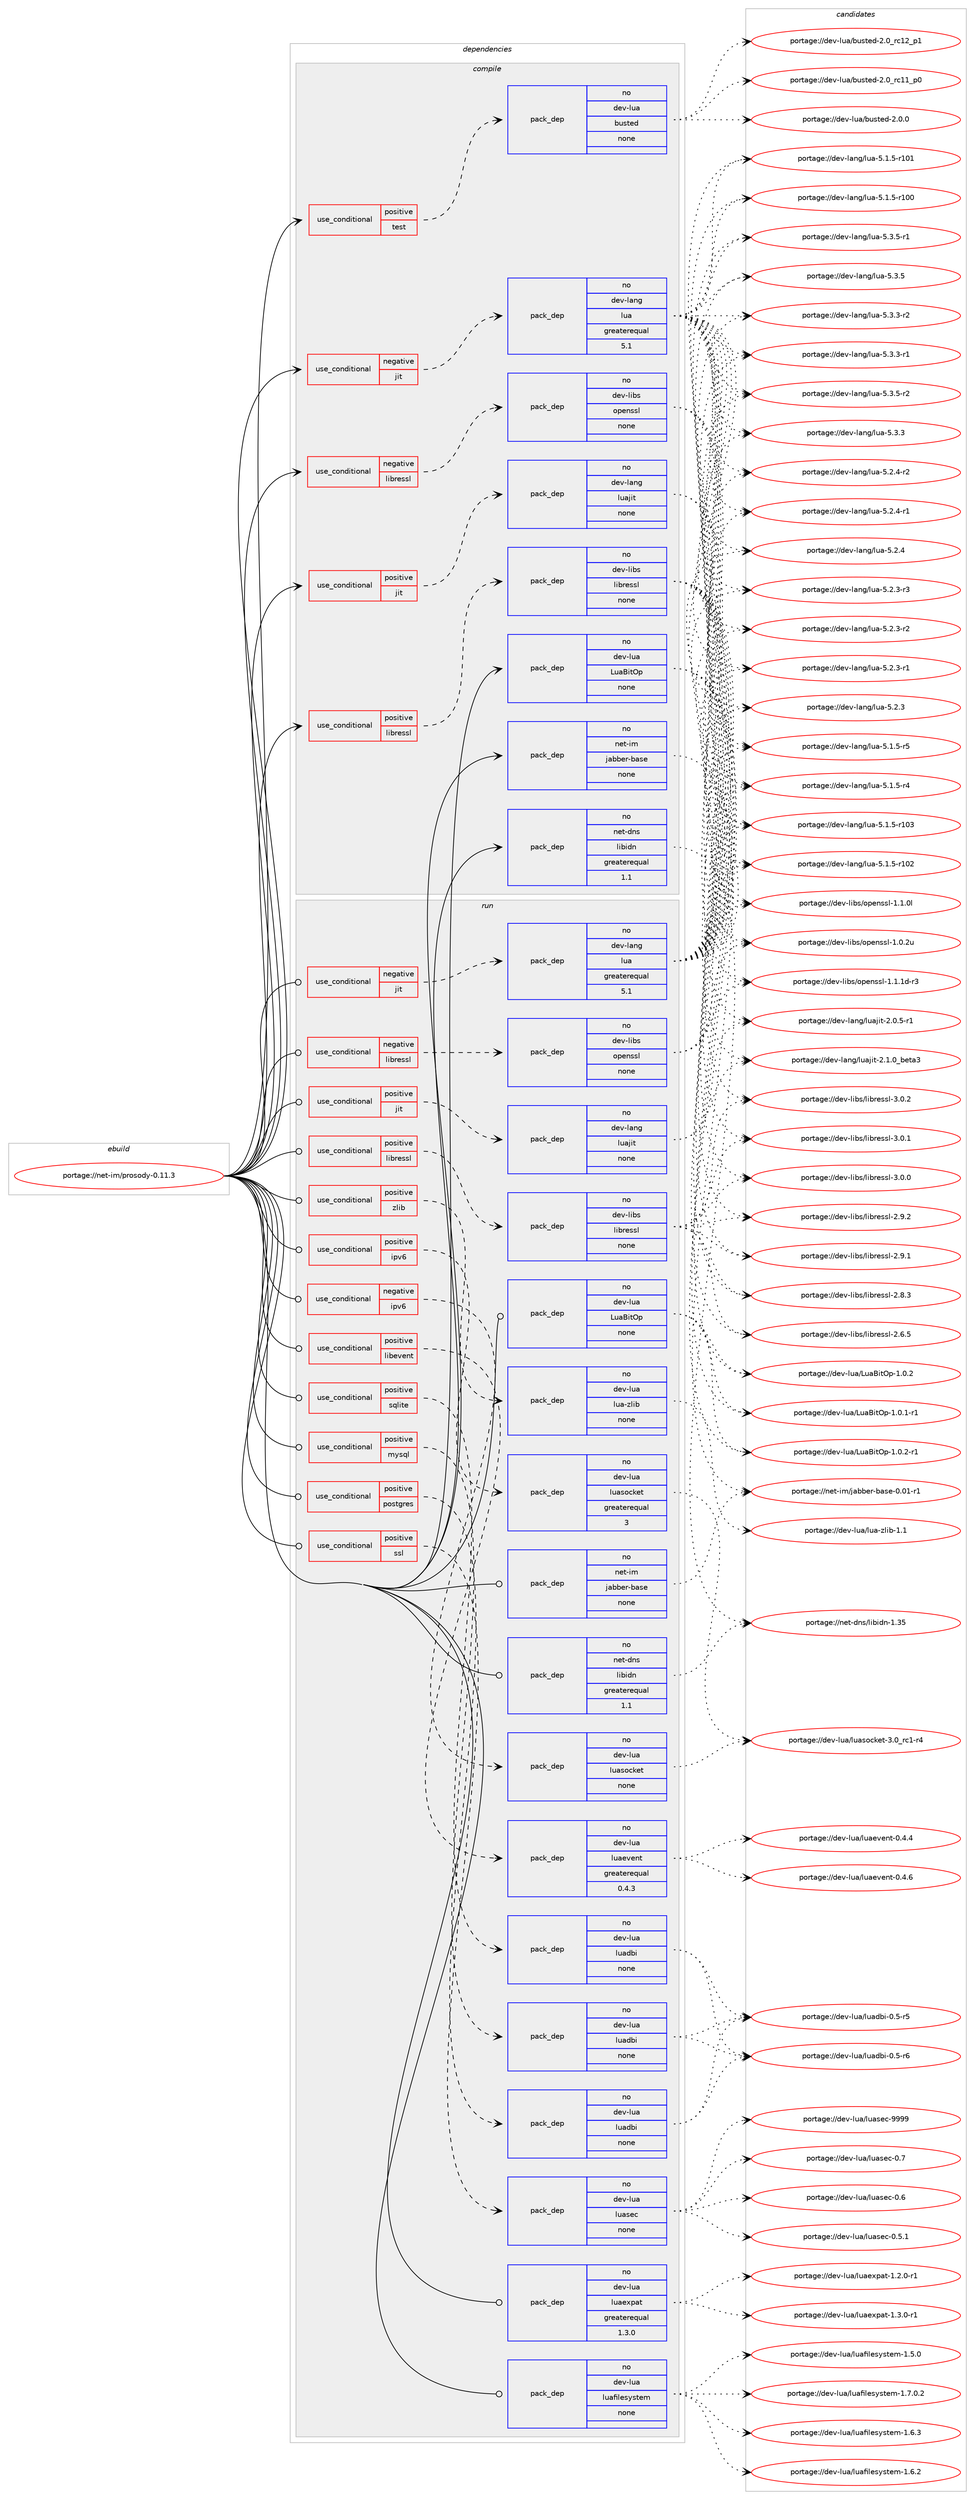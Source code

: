 digraph prolog {

# *************
# Graph options
# *************

newrank=true;
concentrate=true;
compound=true;
graph [rankdir=LR,fontname=Helvetica,fontsize=10,ranksep=1.5];#, ranksep=2.5, nodesep=0.2];
edge  [arrowhead=vee];
node  [fontname=Helvetica,fontsize=10];

# **********
# The ebuild
# **********

subgraph cluster_leftcol {
color=gray;
rank=same;
label=<<i>ebuild</i>>;
id [label="portage://net-im/prosody-0.11.3", color=red, width=4, href="../net-im/prosody-0.11.3.svg"];
}

# ****************
# The dependencies
# ****************

subgraph cluster_midcol {
color=gray;
label=<<i>dependencies</i>>;
subgraph cluster_compile {
fillcolor="#eeeeee";
style=filled;
label=<<i>compile</i>>;
subgraph cond4351 {
dependency25172 [label=<<TABLE BORDER="0" CELLBORDER="1" CELLSPACING="0" CELLPADDING="4"><TR><TD ROWSPAN="3" CELLPADDING="10">use_conditional</TD></TR><TR><TD>negative</TD></TR><TR><TD>jit</TD></TR></TABLE>>, shape=none, color=red];
subgraph pack20435 {
dependency25173 [label=<<TABLE BORDER="0" CELLBORDER="1" CELLSPACING="0" CELLPADDING="4" WIDTH="220"><TR><TD ROWSPAN="6" CELLPADDING="30">pack_dep</TD></TR><TR><TD WIDTH="110">no</TD></TR><TR><TD>dev-lang</TD></TR><TR><TD>lua</TD></TR><TR><TD>greaterequal</TD></TR><TR><TD>5.1</TD></TR></TABLE>>, shape=none, color=blue];
}
dependency25172:e -> dependency25173:w [weight=20,style="dashed",arrowhead="vee"];
}
id:e -> dependency25172:w [weight=20,style="solid",arrowhead="vee"];
subgraph cond4352 {
dependency25174 [label=<<TABLE BORDER="0" CELLBORDER="1" CELLSPACING="0" CELLPADDING="4"><TR><TD ROWSPAN="3" CELLPADDING="10">use_conditional</TD></TR><TR><TD>negative</TD></TR><TR><TD>libressl</TD></TR></TABLE>>, shape=none, color=red];
subgraph pack20436 {
dependency25175 [label=<<TABLE BORDER="0" CELLBORDER="1" CELLSPACING="0" CELLPADDING="4" WIDTH="220"><TR><TD ROWSPAN="6" CELLPADDING="30">pack_dep</TD></TR><TR><TD WIDTH="110">no</TD></TR><TR><TD>dev-libs</TD></TR><TR><TD>openssl</TD></TR><TR><TD>none</TD></TR><TR><TD></TD></TR></TABLE>>, shape=none, color=blue];
}
dependency25174:e -> dependency25175:w [weight=20,style="dashed",arrowhead="vee"];
}
id:e -> dependency25174:w [weight=20,style="solid",arrowhead="vee"];
subgraph cond4353 {
dependency25176 [label=<<TABLE BORDER="0" CELLBORDER="1" CELLSPACING="0" CELLPADDING="4"><TR><TD ROWSPAN="3" CELLPADDING="10">use_conditional</TD></TR><TR><TD>positive</TD></TR><TR><TD>jit</TD></TR></TABLE>>, shape=none, color=red];
subgraph pack20437 {
dependency25177 [label=<<TABLE BORDER="0" CELLBORDER="1" CELLSPACING="0" CELLPADDING="4" WIDTH="220"><TR><TD ROWSPAN="6" CELLPADDING="30">pack_dep</TD></TR><TR><TD WIDTH="110">no</TD></TR><TR><TD>dev-lang</TD></TR><TR><TD>luajit</TD></TR><TR><TD>none</TD></TR><TR><TD></TD></TR></TABLE>>, shape=none, color=blue];
}
dependency25176:e -> dependency25177:w [weight=20,style="dashed",arrowhead="vee"];
}
id:e -> dependency25176:w [weight=20,style="solid",arrowhead="vee"];
subgraph cond4354 {
dependency25178 [label=<<TABLE BORDER="0" CELLBORDER="1" CELLSPACING="0" CELLPADDING="4"><TR><TD ROWSPAN="3" CELLPADDING="10">use_conditional</TD></TR><TR><TD>positive</TD></TR><TR><TD>libressl</TD></TR></TABLE>>, shape=none, color=red];
subgraph pack20438 {
dependency25179 [label=<<TABLE BORDER="0" CELLBORDER="1" CELLSPACING="0" CELLPADDING="4" WIDTH="220"><TR><TD ROWSPAN="6" CELLPADDING="30">pack_dep</TD></TR><TR><TD WIDTH="110">no</TD></TR><TR><TD>dev-libs</TD></TR><TR><TD>libressl</TD></TR><TR><TD>none</TD></TR><TR><TD></TD></TR></TABLE>>, shape=none, color=blue];
}
dependency25178:e -> dependency25179:w [weight=20,style="dashed",arrowhead="vee"];
}
id:e -> dependency25178:w [weight=20,style="solid",arrowhead="vee"];
subgraph cond4355 {
dependency25180 [label=<<TABLE BORDER="0" CELLBORDER="1" CELLSPACING="0" CELLPADDING="4"><TR><TD ROWSPAN="3" CELLPADDING="10">use_conditional</TD></TR><TR><TD>positive</TD></TR><TR><TD>test</TD></TR></TABLE>>, shape=none, color=red];
subgraph pack20439 {
dependency25181 [label=<<TABLE BORDER="0" CELLBORDER="1" CELLSPACING="0" CELLPADDING="4" WIDTH="220"><TR><TD ROWSPAN="6" CELLPADDING="30">pack_dep</TD></TR><TR><TD WIDTH="110">no</TD></TR><TR><TD>dev-lua</TD></TR><TR><TD>busted</TD></TR><TR><TD>none</TD></TR><TR><TD></TD></TR></TABLE>>, shape=none, color=blue];
}
dependency25180:e -> dependency25181:w [weight=20,style="dashed",arrowhead="vee"];
}
id:e -> dependency25180:w [weight=20,style="solid",arrowhead="vee"];
subgraph pack20440 {
dependency25182 [label=<<TABLE BORDER="0" CELLBORDER="1" CELLSPACING="0" CELLPADDING="4" WIDTH="220"><TR><TD ROWSPAN="6" CELLPADDING="30">pack_dep</TD></TR><TR><TD WIDTH="110">no</TD></TR><TR><TD>dev-lua</TD></TR><TR><TD>LuaBitOp</TD></TR><TR><TD>none</TD></TR><TR><TD></TD></TR></TABLE>>, shape=none, color=blue];
}
id:e -> dependency25182:w [weight=20,style="solid",arrowhead="vee"];
subgraph pack20441 {
dependency25183 [label=<<TABLE BORDER="0" CELLBORDER="1" CELLSPACING="0" CELLPADDING="4" WIDTH="220"><TR><TD ROWSPAN="6" CELLPADDING="30">pack_dep</TD></TR><TR><TD WIDTH="110">no</TD></TR><TR><TD>net-dns</TD></TR><TR><TD>libidn</TD></TR><TR><TD>greaterequal</TD></TR><TR><TD>1.1</TD></TR></TABLE>>, shape=none, color=blue];
}
id:e -> dependency25183:w [weight=20,style="solid",arrowhead="vee"];
subgraph pack20442 {
dependency25184 [label=<<TABLE BORDER="0" CELLBORDER="1" CELLSPACING="0" CELLPADDING="4" WIDTH="220"><TR><TD ROWSPAN="6" CELLPADDING="30">pack_dep</TD></TR><TR><TD WIDTH="110">no</TD></TR><TR><TD>net-im</TD></TR><TR><TD>jabber-base</TD></TR><TR><TD>none</TD></TR><TR><TD></TD></TR></TABLE>>, shape=none, color=blue];
}
id:e -> dependency25184:w [weight=20,style="solid",arrowhead="vee"];
}
subgraph cluster_compileandrun {
fillcolor="#eeeeee";
style=filled;
label=<<i>compile and run</i>>;
}
subgraph cluster_run {
fillcolor="#eeeeee";
style=filled;
label=<<i>run</i>>;
subgraph cond4356 {
dependency25185 [label=<<TABLE BORDER="0" CELLBORDER="1" CELLSPACING="0" CELLPADDING="4"><TR><TD ROWSPAN="3" CELLPADDING="10">use_conditional</TD></TR><TR><TD>negative</TD></TR><TR><TD>ipv6</TD></TR></TABLE>>, shape=none, color=red];
subgraph pack20443 {
dependency25186 [label=<<TABLE BORDER="0" CELLBORDER="1" CELLSPACING="0" CELLPADDING="4" WIDTH="220"><TR><TD ROWSPAN="6" CELLPADDING="30">pack_dep</TD></TR><TR><TD WIDTH="110">no</TD></TR><TR><TD>dev-lua</TD></TR><TR><TD>luasocket</TD></TR><TR><TD>none</TD></TR><TR><TD></TD></TR></TABLE>>, shape=none, color=blue];
}
dependency25185:e -> dependency25186:w [weight=20,style="dashed",arrowhead="vee"];
}
id:e -> dependency25185:w [weight=20,style="solid",arrowhead="odot"];
subgraph cond4357 {
dependency25187 [label=<<TABLE BORDER="0" CELLBORDER="1" CELLSPACING="0" CELLPADDING="4"><TR><TD ROWSPAN="3" CELLPADDING="10">use_conditional</TD></TR><TR><TD>negative</TD></TR><TR><TD>jit</TD></TR></TABLE>>, shape=none, color=red];
subgraph pack20444 {
dependency25188 [label=<<TABLE BORDER="0" CELLBORDER="1" CELLSPACING="0" CELLPADDING="4" WIDTH="220"><TR><TD ROWSPAN="6" CELLPADDING="30">pack_dep</TD></TR><TR><TD WIDTH="110">no</TD></TR><TR><TD>dev-lang</TD></TR><TR><TD>lua</TD></TR><TR><TD>greaterequal</TD></TR><TR><TD>5.1</TD></TR></TABLE>>, shape=none, color=blue];
}
dependency25187:e -> dependency25188:w [weight=20,style="dashed",arrowhead="vee"];
}
id:e -> dependency25187:w [weight=20,style="solid",arrowhead="odot"];
subgraph cond4358 {
dependency25189 [label=<<TABLE BORDER="0" CELLBORDER="1" CELLSPACING="0" CELLPADDING="4"><TR><TD ROWSPAN="3" CELLPADDING="10">use_conditional</TD></TR><TR><TD>negative</TD></TR><TR><TD>libressl</TD></TR></TABLE>>, shape=none, color=red];
subgraph pack20445 {
dependency25190 [label=<<TABLE BORDER="0" CELLBORDER="1" CELLSPACING="0" CELLPADDING="4" WIDTH="220"><TR><TD ROWSPAN="6" CELLPADDING="30">pack_dep</TD></TR><TR><TD WIDTH="110">no</TD></TR><TR><TD>dev-libs</TD></TR><TR><TD>openssl</TD></TR><TR><TD>none</TD></TR><TR><TD></TD></TR></TABLE>>, shape=none, color=blue];
}
dependency25189:e -> dependency25190:w [weight=20,style="dashed",arrowhead="vee"];
}
id:e -> dependency25189:w [weight=20,style="solid",arrowhead="odot"];
subgraph cond4359 {
dependency25191 [label=<<TABLE BORDER="0" CELLBORDER="1" CELLSPACING="0" CELLPADDING="4"><TR><TD ROWSPAN="3" CELLPADDING="10">use_conditional</TD></TR><TR><TD>positive</TD></TR><TR><TD>ipv6</TD></TR></TABLE>>, shape=none, color=red];
subgraph pack20446 {
dependency25192 [label=<<TABLE BORDER="0" CELLBORDER="1" CELLSPACING="0" CELLPADDING="4" WIDTH="220"><TR><TD ROWSPAN="6" CELLPADDING="30">pack_dep</TD></TR><TR><TD WIDTH="110">no</TD></TR><TR><TD>dev-lua</TD></TR><TR><TD>luasocket</TD></TR><TR><TD>greaterequal</TD></TR><TR><TD>3</TD></TR></TABLE>>, shape=none, color=blue];
}
dependency25191:e -> dependency25192:w [weight=20,style="dashed",arrowhead="vee"];
}
id:e -> dependency25191:w [weight=20,style="solid",arrowhead="odot"];
subgraph cond4360 {
dependency25193 [label=<<TABLE BORDER="0" CELLBORDER="1" CELLSPACING="0" CELLPADDING="4"><TR><TD ROWSPAN="3" CELLPADDING="10">use_conditional</TD></TR><TR><TD>positive</TD></TR><TR><TD>jit</TD></TR></TABLE>>, shape=none, color=red];
subgraph pack20447 {
dependency25194 [label=<<TABLE BORDER="0" CELLBORDER="1" CELLSPACING="0" CELLPADDING="4" WIDTH="220"><TR><TD ROWSPAN="6" CELLPADDING="30">pack_dep</TD></TR><TR><TD WIDTH="110">no</TD></TR><TR><TD>dev-lang</TD></TR><TR><TD>luajit</TD></TR><TR><TD>none</TD></TR><TR><TD></TD></TR></TABLE>>, shape=none, color=blue];
}
dependency25193:e -> dependency25194:w [weight=20,style="dashed",arrowhead="vee"];
}
id:e -> dependency25193:w [weight=20,style="solid",arrowhead="odot"];
subgraph cond4361 {
dependency25195 [label=<<TABLE BORDER="0" CELLBORDER="1" CELLSPACING="0" CELLPADDING="4"><TR><TD ROWSPAN="3" CELLPADDING="10">use_conditional</TD></TR><TR><TD>positive</TD></TR><TR><TD>libevent</TD></TR></TABLE>>, shape=none, color=red];
subgraph pack20448 {
dependency25196 [label=<<TABLE BORDER="0" CELLBORDER="1" CELLSPACING="0" CELLPADDING="4" WIDTH="220"><TR><TD ROWSPAN="6" CELLPADDING="30">pack_dep</TD></TR><TR><TD WIDTH="110">no</TD></TR><TR><TD>dev-lua</TD></TR><TR><TD>luaevent</TD></TR><TR><TD>greaterequal</TD></TR><TR><TD>0.4.3</TD></TR></TABLE>>, shape=none, color=blue];
}
dependency25195:e -> dependency25196:w [weight=20,style="dashed",arrowhead="vee"];
}
id:e -> dependency25195:w [weight=20,style="solid",arrowhead="odot"];
subgraph cond4362 {
dependency25197 [label=<<TABLE BORDER="0" CELLBORDER="1" CELLSPACING="0" CELLPADDING="4"><TR><TD ROWSPAN="3" CELLPADDING="10">use_conditional</TD></TR><TR><TD>positive</TD></TR><TR><TD>libressl</TD></TR></TABLE>>, shape=none, color=red];
subgraph pack20449 {
dependency25198 [label=<<TABLE BORDER="0" CELLBORDER="1" CELLSPACING="0" CELLPADDING="4" WIDTH="220"><TR><TD ROWSPAN="6" CELLPADDING="30">pack_dep</TD></TR><TR><TD WIDTH="110">no</TD></TR><TR><TD>dev-libs</TD></TR><TR><TD>libressl</TD></TR><TR><TD>none</TD></TR><TR><TD></TD></TR></TABLE>>, shape=none, color=blue];
}
dependency25197:e -> dependency25198:w [weight=20,style="dashed",arrowhead="vee"];
}
id:e -> dependency25197:w [weight=20,style="solid",arrowhead="odot"];
subgraph cond4363 {
dependency25199 [label=<<TABLE BORDER="0" CELLBORDER="1" CELLSPACING="0" CELLPADDING="4"><TR><TD ROWSPAN="3" CELLPADDING="10">use_conditional</TD></TR><TR><TD>positive</TD></TR><TR><TD>mysql</TD></TR></TABLE>>, shape=none, color=red];
subgraph pack20450 {
dependency25200 [label=<<TABLE BORDER="0" CELLBORDER="1" CELLSPACING="0" CELLPADDING="4" WIDTH="220"><TR><TD ROWSPAN="6" CELLPADDING="30">pack_dep</TD></TR><TR><TD WIDTH="110">no</TD></TR><TR><TD>dev-lua</TD></TR><TR><TD>luadbi</TD></TR><TR><TD>none</TD></TR><TR><TD></TD></TR></TABLE>>, shape=none, color=blue];
}
dependency25199:e -> dependency25200:w [weight=20,style="dashed",arrowhead="vee"];
}
id:e -> dependency25199:w [weight=20,style="solid",arrowhead="odot"];
subgraph cond4364 {
dependency25201 [label=<<TABLE BORDER="0" CELLBORDER="1" CELLSPACING="0" CELLPADDING="4"><TR><TD ROWSPAN="3" CELLPADDING="10">use_conditional</TD></TR><TR><TD>positive</TD></TR><TR><TD>postgres</TD></TR></TABLE>>, shape=none, color=red];
subgraph pack20451 {
dependency25202 [label=<<TABLE BORDER="0" CELLBORDER="1" CELLSPACING="0" CELLPADDING="4" WIDTH="220"><TR><TD ROWSPAN="6" CELLPADDING="30">pack_dep</TD></TR><TR><TD WIDTH="110">no</TD></TR><TR><TD>dev-lua</TD></TR><TR><TD>luadbi</TD></TR><TR><TD>none</TD></TR><TR><TD></TD></TR></TABLE>>, shape=none, color=blue];
}
dependency25201:e -> dependency25202:w [weight=20,style="dashed",arrowhead="vee"];
}
id:e -> dependency25201:w [weight=20,style="solid",arrowhead="odot"];
subgraph cond4365 {
dependency25203 [label=<<TABLE BORDER="0" CELLBORDER="1" CELLSPACING="0" CELLPADDING="4"><TR><TD ROWSPAN="3" CELLPADDING="10">use_conditional</TD></TR><TR><TD>positive</TD></TR><TR><TD>sqlite</TD></TR></TABLE>>, shape=none, color=red];
subgraph pack20452 {
dependency25204 [label=<<TABLE BORDER="0" CELLBORDER="1" CELLSPACING="0" CELLPADDING="4" WIDTH="220"><TR><TD ROWSPAN="6" CELLPADDING="30">pack_dep</TD></TR><TR><TD WIDTH="110">no</TD></TR><TR><TD>dev-lua</TD></TR><TR><TD>luadbi</TD></TR><TR><TD>none</TD></TR><TR><TD></TD></TR></TABLE>>, shape=none, color=blue];
}
dependency25203:e -> dependency25204:w [weight=20,style="dashed",arrowhead="vee"];
}
id:e -> dependency25203:w [weight=20,style="solid",arrowhead="odot"];
subgraph cond4366 {
dependency25205 [label=<<TABLE BORDER="0" CELLBORDER="1" CELLSPACING="0" CELLPADDING="4"><TR><TD ROWSPAN="3" CELLPADDING="10">use_conditional</TD></TR><TR><TD>positive</TD></TR><TR><TD>ssl</TD></TR></TABLE>>, shape=none, color=red];
subgraph pack20453 {
dependency25206 [label=<<TABLE BORDER="0" CELLBORDER="1" CELLSPACING="0" CELLPADDING="4" WIDTH="220"><TR><TD ROWSPAN="6" CELLPADDING="30">pack_dep</TD></TR><TR><TD WIDTH="110">no</TD></TR><TR><TD>dev-lua</TD></TR><TR><TD>luasec</TD></TR><TR><TD>none</TD></TR><TR><TD></TD></TR></TABLE>>, shape=none, color=blue];
}
dependency25205:e -> dependency25206:w [weight=20,style="dashed",arrowhead="vee"];
}
id:e -> dependency25205:w [weight=20,style="solid",arrowhead="odot"];
subgraph cond4367 {
dependency25207 [label=<<TABLE BORDER="0" CELLBORDER="1" CELLSPACING="0" CELLPADDING="4"><TR><TD ROWSPAN="3" CELLPADDING="10">use_conditional</TD></TR><TR><TD>positive</TD></TR><TR><TD>zlib</TD></TR></TABLE>>, shape=none, color=red];
subgraph pack20454 {
dependency25208 [label=<<TABLE BORDER="0" CELLBORDER="1" CELLSPACING="0" CELLPADDING="4" WIDTH="220"><TR><TD ROWSPAN="6" CELLPADDING="30">pack_dep</TD></TR><TR><TD WIDTH="110">no</TD></TR><TR><TD>dev-lua</TD></TR><TR><TD>lua-zlib</TD></TR><TR><TD>none</TD></TR><TR><TD></TD></TR></TABLE>>, shape=none, color=blue];
}
dependency25207:e -> dependency25208:w [weight=20,style="dashed",arrowhead="vee"];
}
id:e -> dependency25207:w [weight=20,style="solid",arrowhead="odot"];
subgraph pack20455 {
dependency25209 [label=<<TABLE BORDER="0" CELLBORDER="1" CELLSPACING="0" CELLPADDING="4" WIDTH="220"><TR><TD ROWSPAN="6" CELLPADDING="30">pack_dep</TD></TR><TR><TD WIDTH="110">no</TD></TR><TR><TD>dev-lua</TD></TR><TR><TD>LuaBitOp</TD></TR><TR><TD>none</TD></TR><TR><TD></TD></TR></TABLE>>, shape=none, color=blue];
}
id:e -> dependency25209:w [weight=20,style="solid",arrowhead="odot"];
subgraph pack20456 {
dependency25210 [label=<<TABLE BORDER="0" CELLBORDER="1" CELLSPACING="0" CELLPADDING="4" WIDTH="220"><TR><TD ROWSPAN="6" CELLPADDING="30">pack_dep</TD></TR><TR><TD WIDTH="110">no</TD></TR><TR><TD>dev-lua</TD></TR><TR><TD>luaexpat</TD></TR><TR><TD>greaterequal</TD></TR><TR><TD>1.3.0</TD></TR></TABLE>>, shape=none, color=blue];
}
id:e -> dependency25210:w [weight=20,style="solid",arrowhead="odot"];
subgraph pack20457 {
dependency25211 [label=<<TABLE BORDER="0" CELLBORDER="1" CELLSPACING="0" CELLPADDING="4" WIDTH="220"><TR><TD ROWSPAN="6" CELLPADDING="30">pack_dep</TD></TR><TR><TD WIDTH="110">no</TD></TR><TR><TD>dev-lua</TD></TR><TR><TD>luafilesystem</TD></TR><TR><TD>none</TD></TR><TR><TD></TD></TR></TABLE>>, shape=none, color=blue];
}
id:e -> dependency25211:w [weight=20,style="solid",arrowhead="odot"];
subgraph pack20458 {
dependency25212 [label=<<TABLE BORDER="0" CELLBORDER="1" CELLSPACING="0" CELLPADDING="4" WIDTH="220"><TR><TD ROWSPAN="6" CELLPADDING="30">pack_dep</TD></TR><TR><TD WIDTH="110">no</TD></TR><TR><TD>net-dns</TD></TR><TR><TD>libidn</TD></TR><TR><TD>greaterequal</TD></TR><TR><TD>1.1</TD></TR></TABLE>>, shape=none, color=blue];
}
id:e -> dependency25212:w [weight=20,style="solid",arrowhead="odot"];
subgraph pack20459 {
dependency25213 [label=<<TABLE BORDER="0" CELLBORDER="1" CELLSPACING="0" CELLPADDING="4" WIDTH="220"><TR><TD ROWSPAN="6" CELLPADDING="30">pack_dep</TD></TR><TR><TD WIDTH="110">no</TD></TR><TR><TD>net-im</TD></TR><TR><TD>jabber-base</TD></TR><TR><TD>none</TD></TR><TR><TD></TD></TR></TABLE>>, shape=none, color=blue];
}
id:e -> dependency25213:w [weight=20,style="solid",arrowhead="odot"];
}
}

# **************
# The candidates
# **************

subgraph cluster_choices {
rank=same;
color=gray;
label=<<i>candidates</i>>;

subgraph choice20435 {
color=black;
nodesep=1;
choice100101118451089711010347108117974553465146534511450 [label="portage://dev-lang/lua-5.3.5-r2", color=red, width=4,href="../dev-lang/lua-5.3.5-r2.svg"];
choice100101118451089711010347108117974553465146534511449 [label="portage://dev-lang/lua-5.3.5-r1", color=red, width=4,href="../dev-lang/lua-5.3.5-r1.svg"];
choice10010111845108971101034710811797455346514653 [label="portage://dev-lang/lua-5.3.5", color=red, width=4,href="../dev-lang/lua-5.3.5.svg"];
choice100101118451089711010347108117974553465146514511450 [label="portage://dev-lang/lua-5.3.3-r2", color=red, width=4,href="../dev-lang/lua-5.3.3-r2.svg"];
choice100101118451089711010347108117974553465146514511449 [label="portage://dev-lang/lua-5.3.3-r1", color=red, width=4,href="../dev-lang/lua-5.3.3-r1.svg"];
choice10010111845108971101034710811797455346514651 [label="portage://dev-lang/lua-5.3.3", color=red, width=4,href="../dev-lang/lua-5.3.3.svg"];
choice100101118451089711010347108117974553465046524511450 [label="portage://dev-lang/lua-5.2.4-r2", color=red, width=4,href="../dev-lang/lua-5.2.4-r2.svg"];
choice100101118451089711010347108117974553465046524511449 [label="portage://dev-lang/lua-5.2.4-r1", color=red, width=4,href="../dev-lang/lua-5.2.4-r1.svg"];
choice10010111845108971101034710811797455346504652 [label="portage://dev-lang/lua-5.2.4", color=red, width=4,href="../dev-lang/lua-5.2.4.svg"];
choice100101118451089711010347108117974553465046514511451 [label="portage://dev-lang/lua-5.2.3-r3", color=red, width=4,href="../dev-lang/lua-5.2.3-r3.svg"];
choice100101118451089711010347108117974553465046514511450 [label="portage://dev-lang/lua-5.2.3-r2", color=red, width=4,href="../dev-lang/lua-5.2.3-r2.svg"];
choice100101118451089711010347108117974553465046514511449 [label="portage://dev-lang/lua-5.2.3-r1", color=red, width=4,href="../dev-lang/lua-5.2.3-r1.svg"];
choice10010111845108971101034710811797455346504651 [label="portage://dev-lang/lua-5.2.3", color=red, width=4,href="../dev-lang/lua-5.2.3.svg"];
choice100101118451089711010347108117974553464946534511453 [label="portage://dev-lang/lua-5.1.5-r5", color=red, width=4,href="../dev-lang/lua-5.1.5-r5.svg"];
choice100101118451089711010347108117974553464946534511452 [label="portage://dev-lang/lua-5.1.5-r4", color=red, width=4,href="../dev-lang/lua-5.1.5-r4.svg"];
choice1001011184510897110103471081179745534649465345114494851 [label="portage://dev-lang/lua-5.1.5-r103", color=red, width=4,href="../dev-lang/lua-5.1.5-r103.svg"];
choice1001011184510897110103471081179745534649465345114494850 [label="portage://dev-lang/lua-5.1.5-r102", color=red, width=4,href="../dev-lang/lua-5.1.5-r102.svg"];
choice1001011184510897110103471081179745534649465345114494849 [label="portage://dev-lang/lua-5.1.5-r101", color=red, width=4,href="../dev-lang/lua-5.1.5-r101.svg"];
choice1001011184510897110103471081179745534649465345114494848 [label="portage://dev-lang/lua-5.1.5-r100", color=red, width=4,href="../dev-lang/lua-5.1.5-r100.svg"];
dependency25173:e -> choice100101118451089711010347108117974553465146534511450:w [style=dotted,weight="100"];
dependency25173:e -> choice100101118451089711010347108117974553465146534511449:w [style=dotted,weight="100"];
dependency25173:e -> choice10010111845108971101034710811797455346514653:w [style=dotted,weight="100"];
dependency25173:e -> choice100101118451089711010347108117974553465146514511450:w [style=dotted,weight="100"];
dependency25173:e -> choice100101118451089711010347108117974553465146514511449:w [style=dotted,weight="100"];
dependency25173:e -> choice10010111845108971101034710811797455346514651:w [style=dotted,weight="100"];
dependency25173:e -> choice100101118451089711010347108117974553465046524511450:w [style=dotted,weight="100"];
dependency25173:e -> choice100101118451089711010347108117974553465046524511449:w [style=dotted,weight="100"];
dependency25173:e -> choice10010111845108971101034710811797455346504652:w [style=dotted,weight="100"];
dependency25173:e -> choice100101118451089711010347108117974553465046514511451:w [style=dotted,weight="100"];
dependency25173:e -> choice100101118451089711010347108117974553465046514511450:w [style=dotted,weight="100"];
dependency25173:e -> choice100101118451089711010347108117974553465046514511449:w [style=dotted,weight="100"];
dependency25173:e -> choice10010111845108971101034710811797455346504651:w [style=dotted,weight="100"];
dependency25173:e -> choice100101118451089711010347108117974553464946534511453:w [style=dotted,weight="100"];
dependency25173:e -> choice100101118451089711010347108117974553464946534511452:w [style=dotted,weight="100"];
dependency25173:e -> choice1001011184510897110103471081179745534649465345114494851:w [style=dotted,weight="100"];
dependency25173:e -> choice1001011184510897110103471081179745534649465345114494850:w [style=dotted,weight="100"];
dependency25173:e -> choice1001011184510897110103471081179745534649465345114494849:w [style=dotted,weight="100"];
dependency25173:e -> choice1001011184510897110103471081179745534649465345114494848:w [style=dotted,weight="100"];
}
subgraph choice20436 {
color=black;
nodesep=1;
choice1001011184510810598115471111121011101151151084549464946491004511451 [label="portage://dev-libs/openssl-1.1.1d-r3", color=red, width=4,href="../dev-libs/openssl-1.1.1d-r3.svg"];
choice100101118451081059811547111112101110115115108454946494648108 [label="portage://dev-libs/openssl-1.1.0l", color=red, width=4,href="../dev-libs/openssl-1.1.0l.svg"];
choice100101118451081059811547111112101110115115108454946484650117 [label="portage://dev-libs/openssl-1.0.2u", color=red, width=4,href="../dev-libs/openssl-1.0.2u.svg"];
dependency25175:e -> choice1001011184510810598115471111121011101151151084549464946491004511451:w [style=dotted,weight="100"];
dependency25175:e -> choice100101118451081059811547111112101110115115108454946494648108:w [style=dotted,weight="100"];
dependency25175:e -> choice100101118451081059811547111112101110115115108454946484650117:w [style=dotted,weight="100"];
}
subgraph choice20437 {
color=black;
nodesep=1;
choice1001011184510897110103471081179710610511645504649464895981011169751 [label="portage://dev-lang/luajit-2.1.0_beta3", color=red, width=4,href="../dev-lang/luajit-2.1.0_beta3.svg"];
choice100101118451089711010347108117971061051164550464846534511449 [label="portage://dev-lang/luajit-2.0.5-r1", color=red, width=4,href="../dev-lang/luajit-2.0.5-r1.svg"];
dependency25177:e -> choice1001011184510897110103471081179710610511645504649464895981011169751:w [style=dotted,weight="100"];
dependency25177:e -> choice100101118451089711010347108117971061051164550464846534511449:w [style=dotted,weight="100"];
}
subgraph choice20438 {
color=black;
nodesep=1;
choice10010111845108105981154710810598114101115115108455146484650 [label="portage://dev-libs/libressl-3.0.2", color=red, width=4,href="../dev-libs/libressl-3.0.2.svg"];
choice10010111845108105981154710810598114101115115108455146484649 [label="portage://dev-libs/libressl-3.0.1", color=red, width=4,href="../dev-libs/libressl-3.0.1.svg"];
choice10010111845108105981154710810598114101115115108455146484648 [label="portage://dev-libs/libressl-3.0.0", color=red, width=4,href="../dev-libs/libressl-3.0.0.svg"];
choice10010111845108105981154710810598114101115115108455046574650 [label="portage://dev-libs/libressl-2.9.2", color=red, width=4,href="../dev-libs/libressl-2.9.2.svg"];
choice10010111845108105981154710810598114101115115108455046574649 [label="portage://dev-libs/libressl-2.9.1", color=red, width=4,href="../dev-libs/libressl-2.9.1.svg"];
choice10010111845108105981154710810598114101115115108455046564651 [label="portage://dev-libs/libressl-2.8.3", color=red, width=4,href="../dev-libs/libressl-2.8.3.svg"];
choice10010111845108105981154710810598114101115115108455046544653 [label="portage://dev-libs/libressl-2.6.5", color=red, width=4,href="../dev-libs/libressl-2.6.5.svg"];
dependency25179:e -> choice10010111845108105981154710810598114101115115108455146484650:w [style=dotted,weight="100"];
dependency25179:e -> choice10010111845108105981154710810598114101115115108455146484649:w [style=dotted,weight="100"];
dependency25179:e -> choice10010111845108105981154710810598114101115115108455146484648:w [style=dotted,weight="100"];
dependency25179:e -> choice10010111845108105981154710810598114101115115108455046574650:w [style=dotted,weight="100"];
dependency25179:e -> choice10010111845108105981154710810598114101115115108455046574649:w [style=dotted,weight="100"];
dependency25179:e -> choice10010111845108105981154710810598114101115115108455046564651:w [style=dotted,weight="100"];
dependency25179:e -> choice10010111845108105981154710810598114101115115108455046544653:w [style=dotted,weight="100"];
}
subgraph choice20439 {
color=black;
nodesep=1;
choice1001011184510811797479811711511610110045504648951149949509511249 [label="portage://dev-lua/busted-2.0_rc12_p1", color=red, width=4,href="../dev-lua/busted-2.0_rc12_p1.svg"];
choice1001011184510811797479811711511610110045504648951149949499511248 [label="portage://dev-lua/busted-2.0_rc11_p0", color=red, width=4,href="../dev-lua/busted-2.0_rc11_p0.svg"];
choice10010111845108117974798117115116101100455046484648 [label="portage://dev-lua/busted-2.0.0", color=red, width=4,href="../dev-lua/busted-2.0.0.svg"];
dependency25181:e -> choice1001011184510811797479811711511610110045504648951149949509511249:w [style=dotted,weight="100"];
dependency25181:e -> choice1001011184510811797479811711511610110045504648951149949499511248:w [style=dotted,weight="100"];
dependency25181:e -> choice10010111845108117974798117115116101100455046484648:w [style=dotted,weight="100"];
}
subgraph choice20440 {
color=black;
nodesep=1;
choice100101118451081179747761179766105116791124549464846504511449 [label="portage://dev-lua/LuaBitOp-1.0.2-r1", color=red, width=4,href="../dev-lua/LuaBitOp-1.0.2-r1.svg"];
choice10010111845108117974776117976610511679112454946484650 [label="portage://dev-lua/LuaBitOp-1.0.2", color=red, width=4,href="../dev-lua/LuaBitOp-1.0.2.svg"];
choice100101118451081179747761179766105116791124549464846494511449 [label="portage://dev-lua/LuaBitOp-1.0.1-r1", color=red, width=4,href="../dev-lua/LuaBitOp-1.0.1-r1.svg"];
dependency25182:e -> choice100101118451081179747761179766105116791124549464846504511449:w [style=dotted,weight="100"];
dependency25182:e -> choice10010111845108117974776117976610511679112454946484650:w [style=dotted,weight="100"];
dependency25182:e -> choice100101118451081179747761179766105116791124549464846494511449:w [style=dotted,weight="100"];
}
subgraph choice20441 {
color=black;
nodesep=1;
choice1101011164510011011547108105981051001104549465153 [label="portage://net-dns/libidn-1.35", color=red, width=4,href="../net-dns/libidn-1.35.svg"];
dependency25183:e -> choice1101011164510011011547108105981051001104549465153:w [style=dotted,weight="100"];
}
subgraph choice20442 {
color=black;
nodesep=1;
choice110101116451051094710697989810111445989711510145484648494511449 [label="portage://net-im/jabber-base-0.01-r1", color=red, width=4,href="../net-im/jabber-base-0.01-r1.svg"];
dependency25184:e -> choice110101116451051094710697989810111445989711510145484648494511449:w [style=dotted,weight="100"];
}
subgraph choice20443 {
color=black;
nodesep=1;
choice1001011184510811797471081179711511199107101116455146489511499494511452 [label="portage://dev-lua/luasocket-3.0_rc1-r4", color=red, width=4,href="../dev-lua/luasocket-3.0_rc1-r4.svg"];
dependency25186:e -> choice1001011184510811797471081179711511199107101116455146489511499494511452:w [style=dotted,weight="100"];
}
subgraph choice20444 {
color=black;
nodesep=1;
choice100101118451089711010347108117974553465146534511450 [label="portage://dev-lang/lua-5.3.5-r2", color=red, width=4,href="../dev-lang/lua-5.3.5-r2.svg"];
choice100101118451089711010347108117974553465146534511449 [label="portage://dev-lang/lua-5.3.5-r1", color=red, width=4,href="../dev-lang/lua-5.3.5-r1.svg"];
choice10010111845108971101034710811797455346514653 [label="portage://dev-lang/lua-5.3.5", color=red, width=4,href="../dev-lang/lua-5.3.5.svg"];
choice100101118451089711010347108117974553465146514511450 [label="portage://dev-lang/lua-5.3.3-r2", color=red, width=4,href="../dev-lang/lua-5.3.3-r2.svg"];
choice100101118451089711010347108117974553465146514511449 [label="portage://dev-lang/lua-5.3.3-r1", color=red, width=4,href="../dev-lang/lua-5.3.3-r1.svg"];
choice10010111845108971101034710811797455346514651 [label="portage://dev-lang/lua-5.3.3", color=red, width=4,href="../dev-lang/lua-5.3.3.svg"];
choice100101118451089711010347108117974553465046524511450 [label="portage://dev-lang/lua-5.2.4-r2", color=red, width=4,href="../dev-lang/lua-5.2.4-r2.svg"];
choice100101118451089711010347108117974553465046524511449 [label="portage://dev-lang/lua-5.2.4-r1", color=red, width=4,href="../dev-lang/lua-5.2.4-r1.svg"];
choice10010111845108971101034710811797455346504652 [label="portage://dev-lang/lua-5.2.4", color=red, width=4,href="../dev-lang/lua-5.2.4.svg"];
choice100101118451089711010347108117974553465046514511451 [label="portage://dev-lang/lua-5.2.3-r3", color=red, width=4,href="../dev-lang/lua-5.2.3-r3.svg"];
choice100101118451089711010347108117974553465046514511450 [label="portage://dev-lang/lua-5.2.3-r2", color=red, width=4,href="../dev-lang/lua-5.2.3-r2.svg"];
choice100101118451089711010347108117974553465046514511449 [label="portage://dev-lang/lua-5.2.3-r1", color=red, width=4,href="../dev-lang/lua-5.2.3-r1.svg"];
choice10010111845108971101034710811797455346504651 [label="portage://dev-lang/lua-5.2.3", color=red, width=4,href="../dev-lang/lua-5.2.3.svg"];
choice100101118451089711010347108117974553464946534511453 [label="portage://dev-lang/lua-5.1.5-r5", color=red, width=4,href="../dev-lang/lua-5.1.5-r5.svg"];
choice100101118451089711010347108117974553464946534511452 [label="portage://dev-lang/lua-5.1.5-r4", color=red, width=4,href="../dev-lang/lua-5.1.5-r4.svg"];
choice1001011184510897110103471081179745534649465345114494851 [label="portage://dev-lang/lua-5.1.5-r103", color=red, width=4,href="../dev-lang/lua-5.1.5-r103.svg"];
choice1001011184510897110103471081179745534649465345114494850 [label="portage://dev-lang/lua-5.1.5-r102", color=red, width=4,href="../dev-lang/lua-5.1.5-r102.svg"];
choice1001011184510897110103471081179745534649465345114494849 [label="portage://dev-lang/lua-5.1.5-r101", color=red, width=4,href="../dev-lang/lua-5.1.5-r101.svg"];
choice1001011184510897110103471081179745534649465345114494848 [label="portage://dev-lang/lua-5.1.5-r100", color=red, width=4,href="../dev-lang/lua-5.1.5-r100.svg"];
dependency25188:e -> choice100101118451089711010347108117974553465146534511450:w [style=dotted,weight="100"];
dependency25188:e -> choice100101118451089711010347108117974553465146534511449:w [style=dotted,weight="100"];
dependency25188:e -> choice10010111845108971101034710811797455346514653:w [style=dotted,weight="100"];
dependency25188:e -> choice100101118451089711010347108117974553465146514511450:w [style=dotted,weight="100"];
dependency25188:e -> choice100101118451089711010347108117974553465146514511449:w [style=dotted,weight="100"];
dependency25188:e -> choice10010111845108971101034710811797455346514651:w [style=dotted,weight="100"];
dependency25188:e -> choice100101118451089711010347108117974553465046524511450:w [style=dotted,weight="100"];
dependency25188:e -> choice100101118451089711010347108117974553465046524511449:w [style=dotted,weight="100"];
dependency25188:e -> choice10010111845108971101034710811797455346504652:w [style=dotted,weight="100"];
dependency25188:e -> choice100101118451089711010347108117974553465046514511451:w [style=dotted,weight="100"];
dependency25188:e -> choice100101118451089711010347108117974553465046514511450:w [style=dotted,weight="100"];
dependency25188:e -> choice100101118451089711010347108117974553465046514511449:w [style=dotted,weight="100"];
dependency25188:e -> choice10010111845108971101034710811797455346504651:w [style=dotted,weight="100"];
dependency25188:e -> choice100101118451089711010347108117974553464946534511453:w [style=dotted,weight="100"];
dependency25188:e -> choice100101118451089711010347108117974553464946534511452:w [style=dotted,weight="100"];
dependency25188:e -> choice1001011184510897110103471081179745534649465345114494851:w [style=dotted,weight="100"];
dependency25188:e -> choice1001011184510897110103471081179745534649465345114494850:w [style=dotted,weight="100"];
dependency25188:e -> choice1001011184510897110103471081179745534649465345114494849:w [style=dotted,weight="100"];
dependency25188:e -> choice1001011184510897110103471081179745534649465345114494848:w [style=dotted,weight="100"];
}
subgraph choice20445 {
color=black;
nodesep=1;
choice1001011184510810598115471111121011101151151084549464946491004511451 [label="portage://dev-libs/openssl-1.1.1d-r3", color=red, width=4,href="../dev-libs/openssl-1.1.1d-r3.svg"];
choice100101118451081059811547111112101110115115108454946494648108 [label="portage://dev-libs/openssl-1.1.0l", color=red, width=4,href="../dev-libs/openssl-1.1.0l.svg"];
choice100101118451081059811547111112101110115115108454946484650117 [label="portage://dev-libs/openssl-1.0.2u", color=red, width=4,href="../dev-libs/openssl-1.0.2u.svg"];
dependency25190:e -> choice1001011184510810598115471111121011101151151084549464946491004511451:w [style=dotted,weight="100"];
dependency25190:e -> choice100101118451081059811547111112101110115115108454946494648108:w [style=dotted,weight="100"];
dependency25190:e -> choice100101118451081059811547111112101110115115108454946484650117:w [style=dotted,weight="100"];
}
subgraph choice20446 {
color=black;
nodesep=1;
choice1001011184510811797471081179711511199107101116455146489511499494511452 [label="portage://dev-lua/luasocket-3.0_rc1-r4", color=red, width=4,href="../dev-lua/luasocket-3.0_rc1-r4.svg"];
dependency25192:e -> choice1001011184510811797471081179711511199107101116455146489511499494511452:w [style=dotted,weight="100"];
}
subgraph choice20447 {
color=black;
nodesep=1;
choice1001011184510897110103471081179710610511645504649464895981011169751 [label="portage://dev-lang/luajit-2.1.0_beta3", color=red, width=4,href="../dev-lang/luajit-2.1.0_beta3.svg"];
choice100101118451089711010347108117971061051164550464846534511449 [label="portage://dev-lang/luajit-2.0.5-r1", color=red, width=4,href="../dev-lang/luajit-2.0.5-r1.svg"];
dependency25194:e -> choice1001011184510897110103471081179710610511645504649464895981011169751:w [style=dotted,weight="100"];
dependency25194:e -> choice100101118451089711010347108117971061051164550464846534511449:w [style=dotted,weight="100"];
}
subgraph choice20448 {
color=black;
nodesep=1;
choice10010111845108117974710811797101118101110116454846524654 [label="portage://dev-lua/luaevent-0.4.6", color=red, width=4,href="../dev-lua/luaevent-0.4.6.svg"];
choice10010111845108117974710811797101118101110116454846524652 [label="portage://dev-lua/luaevent-0.4.4", color=red, width=4,href="../dev-lua/luaevent-0.4.4.svg"];
dependency25196:e -> choice10010111845108117974710811797101118101110116454846524654:w [style=dotted,weight="100"];
dependency25196:e -> choice10010111845108117974710811797101118101110116454846524652:w [style=dotted,weight="100"];
}
subgraph choice20449 {
color=black;
nodesep=1;
choice10010111845108105981154710810598114101115115108455146484650 [label="portage://dev-libs/libressl-3.0.2", color=red, width=4,href="../dev-libs/libressl-3.0.2.svg"];
choice10010111845108105981154710810598114101115115108455146484649 [label="portage://dev-libs/libressl-3.0.1", color=red, width=4,href="../dev-libs/libressl-3.0.1.svg"];
choice10010111845108105981154710810598114101115115108455146484648 [label="portage://dev-libs/libressl-3.0.0", color=red, width=4,href="../dev-libs/libressl-3.0.0.svg"];
choice10010111845108105981154710810598114101115115108455046574650 [label="portage://dev-libs/libressl-2.9.2", color=red, width=4,href="../dev-libs/libressl-2.9.2.svg"];
choice10010111845108105981154710810598114101115115108455046574649 [label="portage://dev-libs/libressl-2.9.1", color=red, width=4,href="../dev-libs/libressl-2.9.1.svg"];
choice10010111845108105981154710810598114101115115108455046564651 [label="portage://dev-libs/libressl-2.8.3", color=red, width=4,href="../dev-libs/libressl-2.8.3.svg"];
choice10010111845108105981154710810598114101115115108455046544653 [label="portage://dev-libs/libressl-2.6.5", color=red, width=4,href="../dev-libs/libressl-2.6.5.svg"];
dependency25198:e -> choice10010111845108105981154710810598114101115115108455146484650:w [style=dotted,weight="100"];
dependency25198:e -> choice10010111845108105981154710810598114101115115108455146484649:w [style=dotted,weight="100"];
dependency25198:e -> choice10010111845108105981154710810598114101115115108455146484648:w [style=dotted,weight="100"];
dependency25198:e -> choice10010111845108105981154710810598114101115115108455046574650:w [style=dotted,weight="100"];
dependency25198:e -> choice10010111845108105981154710810598114101115115108455046574649:w [style=dotted,weight="100"];
dependency25198:e -> choice10010111845108105981154710810598114101115115108455046564651:w [style=dotted,weight="100"];
dependency25198:e -> choice10010111845108105981154710810598114101115115108455046544653:w [style=dotted,weight="100"];
}
subgraph choice20450 {
color=black;
nodesep=1;
choice1001011184510811797471081179710098105454846534511454 [label="portage://dev-lua/luadbi-0.5-r6", color=red, width=4,href="../dev-lua/luadbi-0.5-r6.svg"];
choice1001011184510811797471081179710098105454846534511453 [label="portage://dev-lua/luadbi-0.5-r5", color=red, width=4,href="../dev-lua/luadbi-0.5-r5.svg"];
dependency25200:e -> choice1001011184510811797471081179710098105454846534511454:w [style=dotted,weight="100"];
dependency25200:e -> choice1001011184510811797471081179710098105454846534511453:w [style=dotted,weight="100"];
}
subgraph choice20451 {
color=black;
nodesep=1;
choice1001011184510811797471081179710098105454846534511454 [label="portage://dev-lua/luadbi-0.5-r6", color=red, width=4,href="../dev-lua/luadbi-0.5-r6.svg"];
choice1001011184510811797471081179710098105454846534511453 [label="portage://dev-lua/luadbi-0.5-r5", color=red, width=4,href="../dev-lua/luadbi-0.5-r5.svg"];
dependency25202:e -> choice1001011184510811797471081179710098105454846534511454:w [style=dotted,weight="100"];
dependency25202:e -> choice1001011184510811797471081179710098105454846534511453:w [style=dotted,weight="100"];
}
subgraph choice20452 {
color=black;
nodesep=1;
choice1001011184510811797471081179710098105454846534511454 [label="portage://dev-lua/luadbi-0.5-r6", color=red, width=4,href="../dev-lua/luadbi-0.5-r6.svg"];
choice1001011184510811797471081179710098105454846534511453 [label="portage://dev-lua/luadbi-0.5-r5", color=red, width=4,href="../dev-lua/luadbi-0.5-r5.svg"];
dependency25204:e -> choice1001011184510811797471081179710098105454846534511454:w [style=dotted,weight="100"];
dependency25204:e -> choice1001011184510811797471081179710098105454846534511453:w [style=dotted,weight="100"];
}
subgraph choice20453 {
color=black;
nodesep=1;
choice10010111845108117974710811797115101994557575757 [label="portage://dev-lua/luasec-9999", color=red, width=4,href="../dev-lua/luasec-9999.svg"];
choice100101118451081179747108117971151019945484655 [label="portage://dev-lua/luasec-0.7", color=red, width=4,href="../dev-lua/luasec-0.7.svg"];
choice100101118451081179747108117971151019945484654 [label="portage://dev-lua/luasec-0.6", color=red, width=4,href="../dev-lua/luasec-0.6.svg"];
choice1001011184510811797471081179711510199454846534649 [label="portage://dev-lua/luasec-0.5.1", color=red, width=4,href="../dev-lua/luasec-0.5.1.svg"];
dependency25206:e -> choice10010111845108117974710811797115101994557575757:w [style=dotted,weight="100"];
dependency25206:e -> choice100101118451081179747108117971151019945484655:w [style=dotted,weight="100"];
dependency25206:e -> choice100101118451081179747108117971151019945484654:w [style=dotted,weight="100"];
dependency25206:e -> choice1001011184510811797471081179711510199454846534649:w [style=dotted,weight="100"];
}
subgraph choice20454 {
color=black;
nodesep=1;
choice10010111845108117974710811797451221081059845494649 [label="portage://dev-lua/lua-zlib-1.1", color=red, width=4,href="../dev-lua/lua-zlib-1.1.svg"];
dependency25208:e -> choice10010111845108117974710811797451221081059845494649:w [style=dotted,weight="100"];
}
subgraph choice20455 {
color=black;
nodesep=1;
choice100101118451081179747761179766105116791124549464846504511449 [label="portage://dev-lua/LuaBitOp-1.0.2-r1", color=red, width=4,href="../dev-lua/LuaBitOp-1.0.2-r1.svg"];
choice10010111845108117974776117976610511679112454946484650 [label="portage://dev-lua/LuaBitOp-1.0.2", color=red, width=4,href="../dev-lua/LuaBitOp-1.0.2.svg"];
choice100101118451081179747761179766105116791124549464846494511449 [label="portage://dev-lua/LuaBitOp-1.0.1-r1", color=red, width=4,href="../dev-lua/LuaBitOp-1.0.1-r1.svg"];
dependency25209:e -> choice100101118451081179747761179766105116791124549464846504511449:w [style=dotted,weight="100"];
dependency25209:e -> choice10010111845108117974776117976610511679112454946484650:w [style=dotted,weight="100"];
dependency25209:e -> choice100101118451081179747761179766105116791124549464846494511449:w [style=dotted,weight="100"];
}
subgraph choice20456 {
color=black;
nodesep=1;
choice10010111845108117974710811797101120112971164549465146484511449 [label="portage://dev-lua/luaexpat-1.3.0-r1", color=red, width=4,href="../dev-lua/luaexpat-1.3.0-r1.svg"];
choice10010111845108117974710811797101120112971164549465046484511449 [label="portage://dev-lua/luaexpat-1.2.0-r1", color=red, width=4,href="../dev-lua/luaexpat-1.2.0-r1.svg"];
dependency25210:e -> choice10010111845108117974710811797101120112971164549465146484511449:w [style=dotted,weight="100"];
dependency25210:e -> choice10010111845108117974710811797101120112971164549465046484511449:w [style=dotted,weight="100"];
}
subgraph choice20457 {
color=black;
nodesep=1;
choice100101118451081179747108117971021051081011151211151161011094549465546484650 [label="portage://dev-lua/luafilesystem-1.7.0.2", color=red, width=4,href="../dev-lua/luafilesystem-1.7.0.2.svg"];
choice10010111845108117974710811797102105108101115121115116101109454946544651 [label="portage://dev-lua/luafilesystem-1.6.3", color=red, width=4,href="../dev-lua/luafilesystem-1.6.3.svg"];
choice10010111845108117974710811797102105108101115121115116101109454946544650 [label="portage://dev-lua/luafilesystem-1.6.2", color=red, width=4,href="../dev-lua/luafilesystem-1.6.2.svg"];
choice10010111845108117974710811797102105108101115121115116101109454946534648 [label="portage://dev-lua/luafilesystem-1.5.0", color=red, width=4,href="../dev-lua/luafilesystem-1.5.0.svg"];
dependency25211:e -> choice100101118451081179747108117971021051081011151211151161011094549465546484650:w [style=dotted,weight="100"];
dependency25211:e -> choice10010111845108117974710811797102105108101115121115116101109454946544651:w [style=dotted,weight="100"];
dependency25211:e -> choice10010111845108117974710811797102105108101115121115116101109454946544650:w [style=dotted,weight="100"];
dependency25211:e -> choice10010111845108117974710811797102105108101115121115116101109454946534648:w [style=dotted,weight="100"];
}
subgraph choice20458 {
color=black;
nodesep=1;
choice1101011164510011011547108105981051001104549465153 [label="portage://net-dns/libidn-1.35", color=red, width=4,href="../net-dns/libidn-1.35.svg"];
dependency25212:e -> choice1101011164510011011547108105981051001104549465153:w [style=dotted,weight="100"];
}
subgraph choice20459 {
color=black;
nodesep=1;
choice110101116451051094710697989810111445989711510145484648494511449 [label="portage://net-im/jabber-base-0.01-r1", color=red, width=4,href="../net-im/jabber-base-0.01-r1.svg"];
dependency25213:e -> choice110101116451051094710697989810111445989711510145484648494511449:w [style=dotted,weight="100"];
}
}

}

